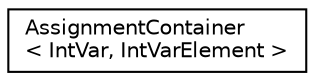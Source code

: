 digraph "Graphical Class Hierarchy"
{
 // LATEX_PDF_SIZE
  edge [fontname="Helvetica",fontsize="10",labelfontname="Helvetica",labelfontsize="10"];
  node [fontname="Helvetica",fontsize="10",shape=record];
  rankdir="LR";
  Node0 [label="AssignmentContainer\l\< IntVar, IntVarElement \>",height=0.2,width=0.4,color="black", fillcolor="white", style="filled",URL="$classoperations__research_1_1_assignment_container.html",tooltip=" "];
}
